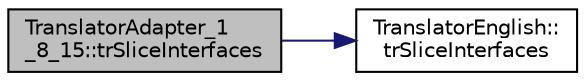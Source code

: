 digraph "TranslatorAdapter_1_8_15::trSliceInterfaces"
{
 // LATEX_PDF_SIZE
  edge [fontname="Helvetica",fontsize="10",labelfontname="Helvetica",labelfontsize="10"];
  node [fontname="Helvetica",fontsize="10",shape=record];
  rankdir="LR";
  Node1 [label="TranslatorAdapter_1\l_8_15::trSliceInterfaces",height=0.2,width=0.4,color="black", fillcolor="grey75", style="filled", fontcolor="black",tooltip=" "];
  Node1 -> Node2 [color="midnightblue",fontsize="10",style="solid",fontname="Helvetica"];
  Node2 [label="TranslatorEnglish::\ltrSliceInterfaces",height=0.2,width=0.4,color="black", fillcolor="white", style="filled",URL="$classTranslatorEnglish.html#a8796263d8f61c8a0e7d477e42f6300c5",tooltip=" "];
}
